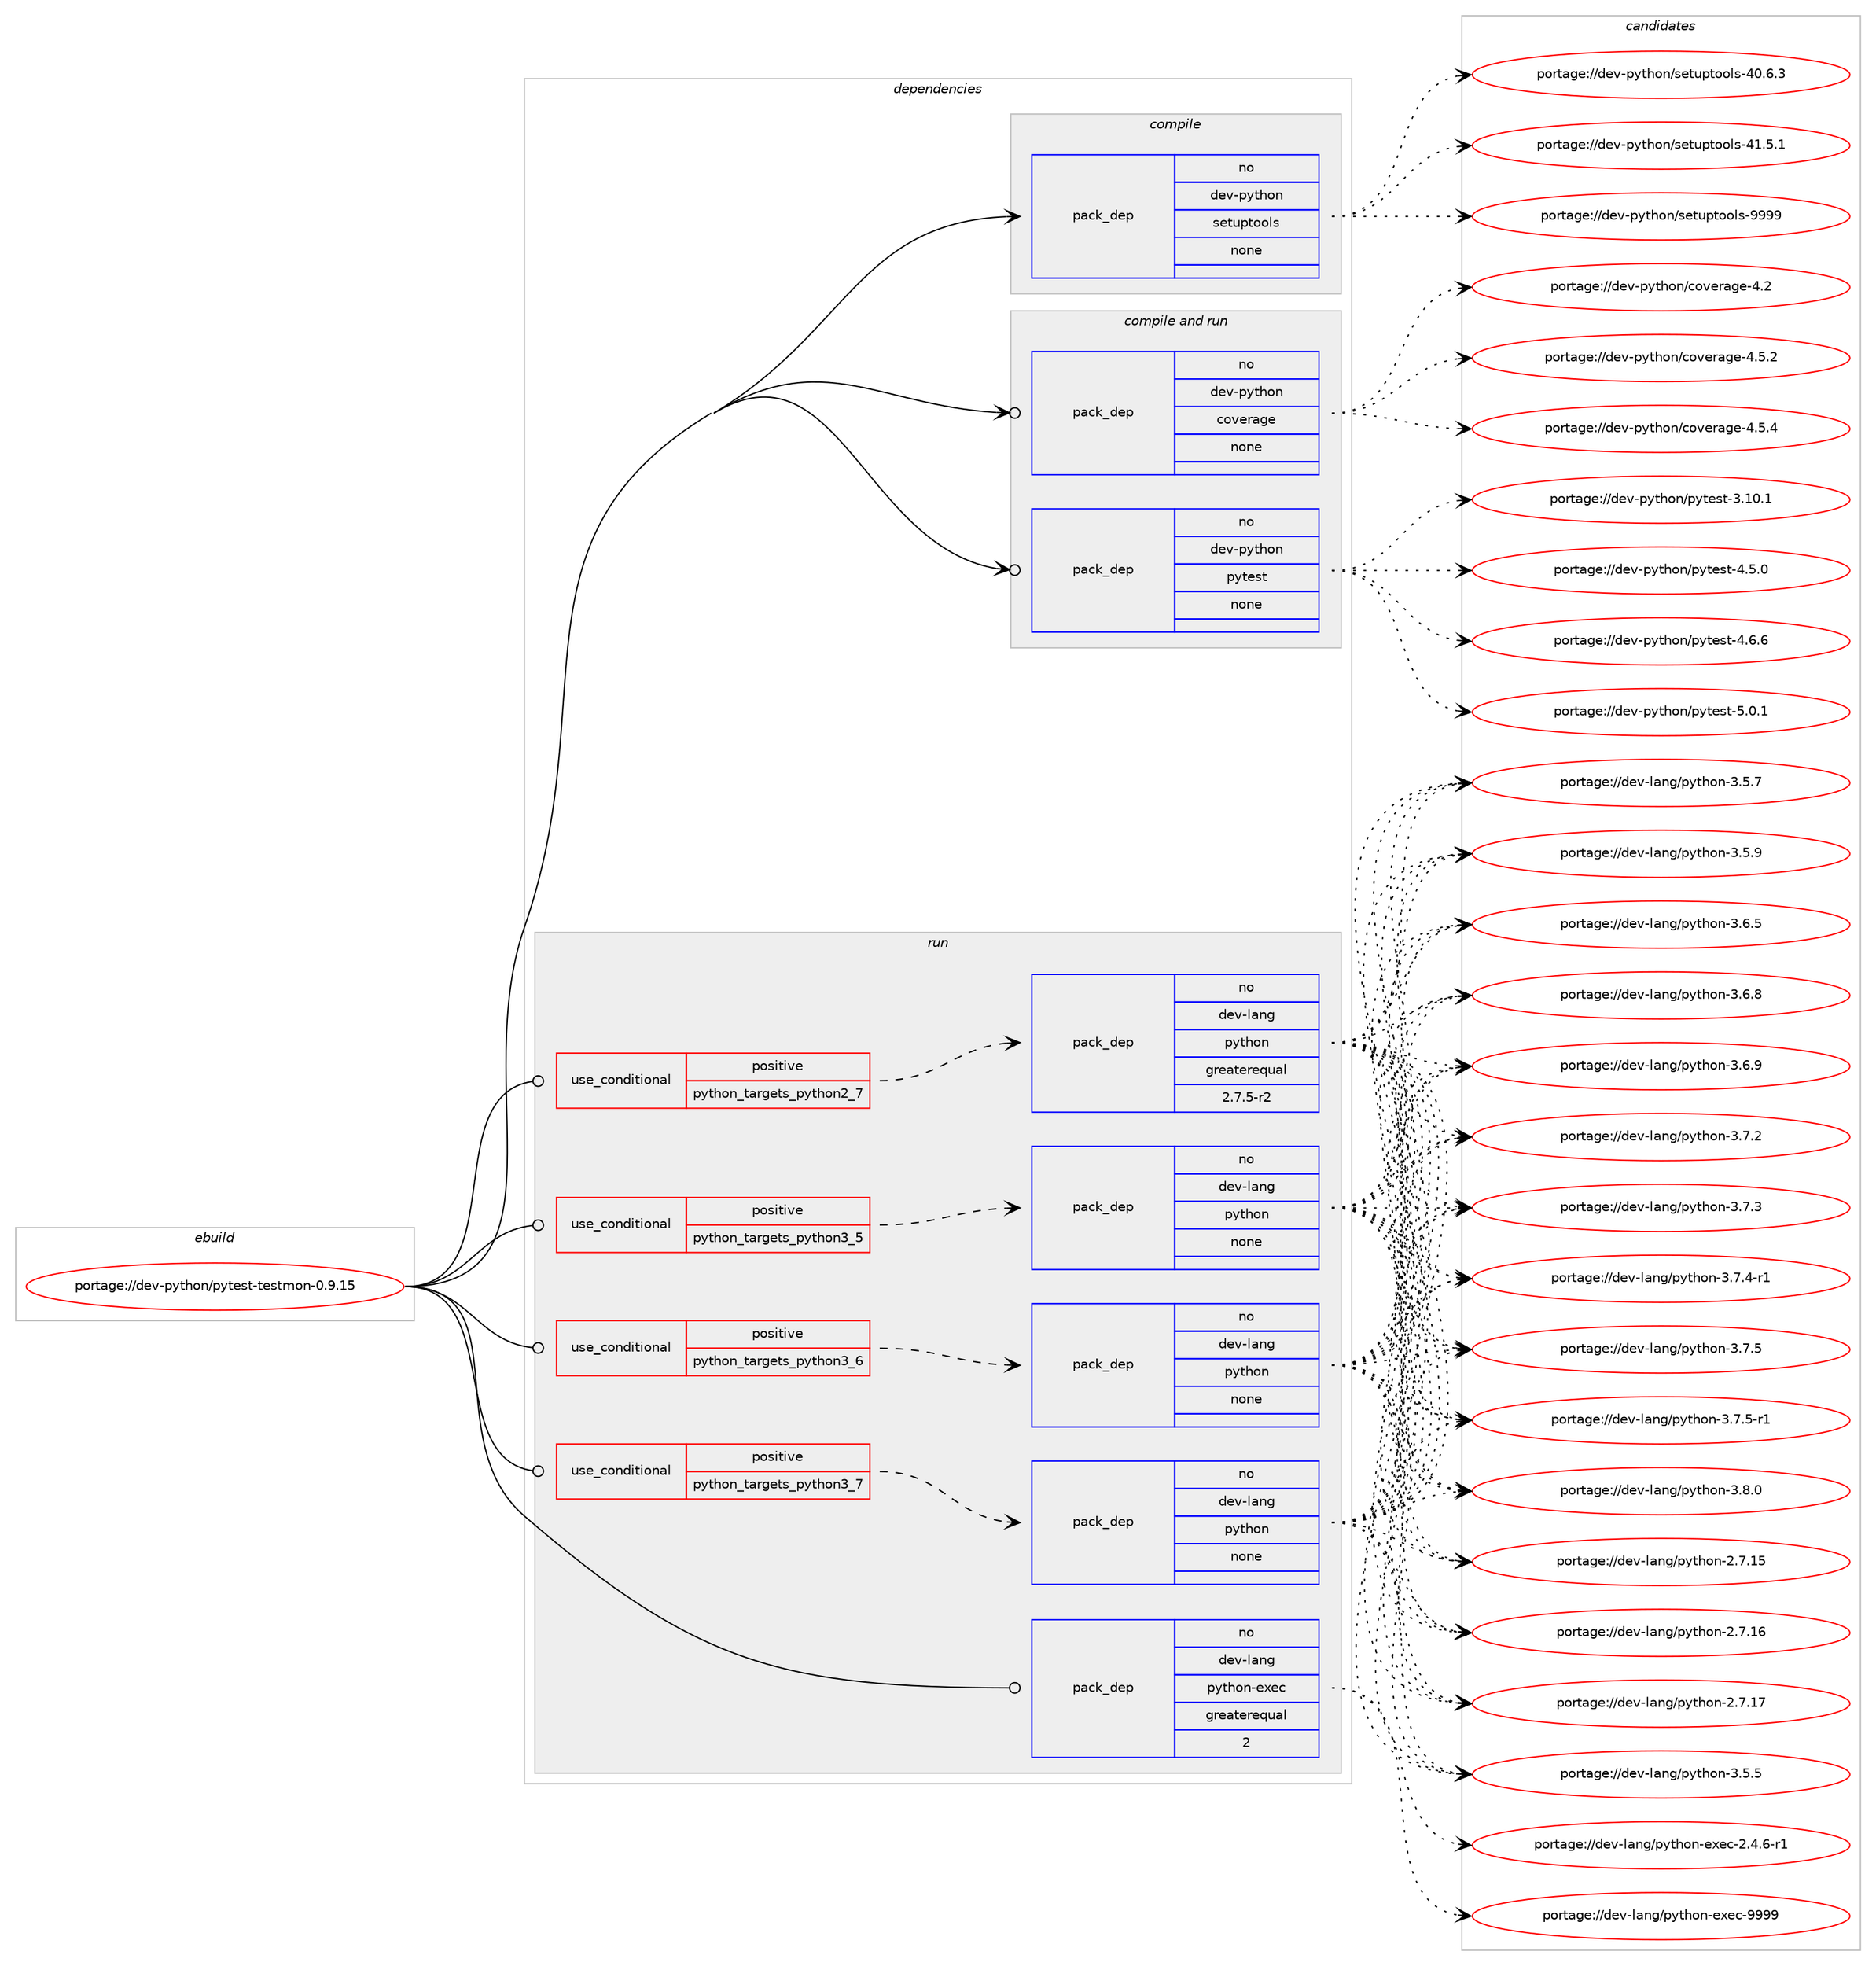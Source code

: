 digraph prolog {

# *************
# Graph options
# *************

newrank=true;
concentrate=true;
compound=true;
graph [rankdir=LR,fontname=Helvetica,fontsize=10,ranksep=1.5];#, ranksep=2.5, nodesep=0.2];
edge  [arrowhead=vee];
node  [fontname=Helvetica,fontsize=10];

# **********
# The ebuild
# **********

subgraph cluster_leftcol {
color=gray;
rank=same;
label=<<i>ebuild</i>>;
id [label="portage://dev-python/pytest-testmon-0.9.15", color=red, width=4, href="../dev-python/pytest-testmon-0.9.15.svg"];
}

# ****************
# The dependencies
# ****************

subgraph cluster_midcol {
color=gray;
label=<<i>dependencies</i>>;
subgraph cluster_compile {
fillcolor="#eeeeee";
style=filled;
label=<<i>compile</i>>;
subgraph pack125065 {
dependency164983 [label=<<TABLE BORDER="0" CELLBORDER="1" CELLSPACING="0" CELLPADDING="4" WIDTH="220"><TR><TD ROWSPAN="6" CELLPADDING="30">pack_dep</TD></TR><TR><TD WIDTH="110">no</TD></TR><TR><TD>dev-python</TD></TR><TR><TD>setuptools</TD></TR><TR><TD>none</TD></TR><TR><TD></TD></TR></TABLE>>, shape=none, color=blue];
}
id:e -> dependency164983:w [weight=20,style="solid",arrowhead="vee"];
}
subgraph cluster_compileandrun {
fillcolor="#eeeeee";
style=filled;
label=<<i>compile and run</i>>;
subgraph pack125066 {
dependency164984 [label=<<TABLE BORDER="0" CELLBORDER="1" CELLSPACING="0" CELLPADDING="4" WIDTH="220"><TR><TD ROWSPAN="6" CELLPADDING="30">pack_dep</TD></TR><TR><TD WIDTH="110">no</TD></TR><TR><TD>dev-python</TD></TR><TR><TD>coverage</TD></TR><TR><TD>none</TD></TR><TR><TD></TD></TR></TABLE>>, shape=none, color=blue];
}
id:e -> dependency164984:w [weight=20,style="solid",arrowhead="odotvee"];
subgraph pack125067 {
dependency164985 [label=<<TABLE BORDER="0" CELLBORDER="1" CELLSPACING="0" CELLPADDING="4" WIDTH="220"><TR><TD ROWSPAN="6" CELLPADDING="30">pack_dep</TD></TR><TR><TD WIDTH="110">no</TD></TR><TR><TD>dev-python</TD></TR><TR><TD>pytest</TD></TR><TR><TD>none</TD></TR><TR><TD></TD></TR></TABLE>>, shape=none, color=blue];
}
id:e -> dependency164985:w [weight=20,style="solid",arrowhead="odotvee"];
}
subgraph cluster_run {
fillcolor="#eeeeee";
style=filled;
label=<<i>run</i>>;
subgraph cond36531 {
dependency164986 [label=<<TABLE BORDER="0" CELLBORDER="1" CELLSPACING="0" CELLPADDING="4"><TR><TD ROWSPAN="3" CELLPADDING="10">use_conditional</TD></TR><TR><TD>positive</TD></TR><TR><TD>python_targets_python2_7</TD></TR></TABLE>>, shape=none, color=red];
subgraph pack125068 {
dependency164987 [label=<<TABLE BORDER="0" CELLBORDER="1" CELLSPACING="0" CELLPADDING="4" WIDTH="220"><TR><TD ROWSPAN="6" CELLPADDING="30">pack_dep</TD></TR><TR><TD WIDTH="110">no</TD></TR><TR><TD>dev-lang</TD></TR><TR><TD>python</TD></TR><TR><TD>greaterequal</TD></TR><TR><TD>2.7.5-r2</TD></TR></TABLE>>, shape=none, color=blue];
}
dependency164986:e -> dependency164987:w [weight=20,style="dashed",arrowhead="vee"];
}
id:e -> dependency164986:w [weight=20,style="solid",arrowhead="odot"];
subgraph cond36532 {
dependency164988 [label=<<TABLE BORDER="0" CELLBORDER="1" CELLSPACING="0" CELLPADDING="4"><TR><TD ROWSPAN="3" CELLPADDING="10">use_conditional</TD></TR><TR><TD>positive</TD></TR><TR><TD>python_targets_python3_5</TD></TR></TABLE>>, shape=none, color=red];
subgraph pack125069 {
dependency164989 [label=<<TABLE BORDER="0" CELLBORDER="1" CELLSPACING="0" CELLPADDING="4" WIDTH="220"><TR><TD ROWSPAN="6" CELLPADDING="30">pack_dep</TD></TR><TR><TD WIDTH="110">no</TD></TR><TR><TD>dev-lang</TD></TR><TR><TD>python</TD></TR><TR><TD>none</TD></TR><TR><TD></TD></TR></TABLE>>, shape=none, color=blue];
}
dependency164988:e -> dependency164989:w [weight=20,style="dashed",arrowhead="vee"];
}
id:e -> dependency164988:w [weight=20,style="solid",arrowhead="odot"];
subgraph cond36533 {
dependency164990 [label=<<TABLE BORDER="0" CELLBORDER="1" CELLSPACING="0" CELLPADDING="4"><TR><TD ROWSPAN="3" CELLPADDING="10">use_conditional</TD></TR><TR><TD>positive</TD></TR><TR><TD>python_targets_python3_6</TD></TR></TABLE>>, shape=none, color=red];
subgraph pack125070 {
dependency164991 [label=<<TABLE BORDER="0" CELLBORDER="1" CELLSPACING="0" CELLPADDING="4" WIDTH="220"><TR><TD ROWSPAN="6" CELLPADDING="30">pack_dep</TD></TR><TR><TD WIDTH="110">no</TD></TR><TR><TD>dev-lang</TD></TR><TR><TD>python</TD></TR><TR><TD>none</TD></TR><TR><TD></TD></TR></TABLE>>, shape=none, color=blue];
}
dependency164990:e -> dependency164991:w [weight=20,style="dashed",arrowhead="vee"];
}
id:e -> dependency164990:w [weight=20,style="solid",arrowhead="odot"];
subgraph cond36534 {
dependency164992 [label=<<TABLE BORDER="0" CELLBORDER="1" CELLSPACING="0" CELLPADDING="4"><TR><TD ROWSPAN="3" CELLPADDING="10">use_conditional</TD></TR><TR><TD>positive</TD></TR><TR><TD>python_targets_python3_7</TD></TR></TABLE>>, shape=none, color=red];
subgraph pack125071 {
dependency164993 [label=<<TABLE BORDER="0" CELLBORDER="1" CELLSPACING="0" CELLPADDING="4" WIDTH="220"><TR><TD ROWSPAN="6" CELLPADDING="30">pack_dep</TD></TR><TR><TD WIDTH="110">no</TD></TR><TR><TD>dev-lang</TD></TR><TR><TD>python</TD></TR><TR><TD>none</TD></TR><TR><TD></TD></TR></TABLE>>, shape=none, color=blue];
}
dependency164992:e -> dependency164993:w [weight=20,style="dashed",arrowhead="vee"];
}
id:e -> dependency164992:w [weight=20,style="solid",arrowhead="odot"];
subgraph pack125072 {
dependency164994 [label=<<TABLE BORDER="0" CELLBORDER="1" CELLSPACING="0" CELLPADDING="4" WIDTH="220"><TR><TD ROWSPAN="6" CELLPADDING="30">pack_dep</TD></TR><TR><TD WIDTH="110">no</TD></TR><TR><TD>dev-lang</TD></TR><TR><TD>python-exec</TD></TR><TR><TD>greaterequal</TD></TR><TR><TD>2</TD></TR></TABLE>>, shape=none, color=blue];
}
id:e -> dependency164994:w [weight=20,style="solid",arrowhead="odot"];
}
}

# **************
# The candidates
# **************

subgraph cluster_choices {
rank=same;
color=gray;
label=<<i>candidates</i>>;

subgraph choice125065 {
color=black;
nodesep=1;
choiceportage100101118451121211161041111104711510111611711211611111110811545524846544651 [label="portage://dev-python/setuptools-40.6.3", color=red, width=4,href="../dev-python/setuptools-40.6.3.svg"];
choiceportage100101118451121211161041111104711510111611711211611111110811545524946534649 [label="portage://dev-python/setuptools-41.5.1", color=red, width=4,href="../dev-python/setuptools-41.5.1.svg"];
choiceportage10010111845112121116104111110471151011161171121161111111081154557575757 [label="portage://dev-python/setuptools-9999", color=red, width=4,href="../dev-python/setuptools-9999.svg"];
dependency164983:e -> choiceportage100101118451121211161041111104711510111611711211611111110811545524846544651:w [style=dotted,weight="100"];
dependency164983:e -> choiceportage100101118451121211161041111104711510111611711211611111110811545524946534649:w [style=dotted,weight="100"];
dependency164983:e -> choiceportage10010111845112121116104111110471151011161171121161111111081154557575757:w [style=dotted,weight="100"];
}
subgraph choice125066 {
color=black;
nodesep=1;
choiceportage1001011184511212111610411111047991111181011149710310145524650 [label="portage://dev-python/coverage-4.2", color=red, width=4,href="../dev-python/coverage-4.2.svg"];
choiceportage10010111845112121116104111110479911111810111497103101455246534650 [label="portage://dev-python/coverage-4.5.2", color=red, width=4,href="../dev-python/coverage-4.5.2.svg"];
choiceportage10010111845112121116104111110479911111810111497103101455246534652 [label="portage://dev-python/coverage-4.5.4", color=red, width=4,href="../dev-python/coverage-4.5.4.svg"];
dependency164984:e -> choiceportage1001011184511212111610411111047991111181011149710310145524650:w [style=dotted,weight="100"];
dependency164984:e -> choiceportage10010111845112121116104111110479911111810111497103101455246534650:w [style=dotted,weight="100"];
dependency164984:e -> choiceportage10010111845112121116104111110479911111810111497103101455246534652:w [style=dotted,weight="100"];
}
subgraph choice125067 {
color=black;
nodesep=1;
choiceportage100101118451121211161041111104711212111610111511645514649484649 [label="portage://dev-python/pytest-3.10.1", color=red, width=4,href="../dev-python/pytest-3.10.1.svg"];
choiceportage1001011184511212111610411111047112121116101115116455246534648 [label="portage://dev-python/pytest-4.5.0", color=red, width=4,href="../dev-python/pytest-4.5.0.svg"];
choiceportage1001011184511212111610411111047112121116101115116455246544654 [label="portage://dev-python/pytest-4.6.6", color=red, width=4,href="../dev-python/pytest-4.6.6.svg"];
choiceportage1001011184511212111610411111047112121116101115116455346484649 [label="portage://dev-python/pytest-5.0.1", color=red, width=4,href="../dev-python/pytest-5.0.1.svg"];
dependency164985:e -> choiceportage100101118451121211161041111104711212111610111511645514649484649:w [style=dotted,weight="100"];
dependency164985:e -> choiceportage1001011184511212111610411111047112121116101115116455246534648:w [style=dotted,weight="100"];
dependency164985:e -> choiceportage1001011184511212111610411111047112121116101115116455246544654:w [style=dotted,weight="100"];
dependency164985:e -> choiceportage1001011184511212111610411111047112121116101115116455346484649:w [style=dotted,weight="100"];
}
subgraph choice125068 {
color=black;
nodesep=1;
choiceportage10010111845108971101034711212111610411111045504655464953 [label="portage://dev-lang/python-2.7.15", color=red, width=4,href="../dev-lang/python-2.7.15.svg"];
choiceportage10010111845108971101034711212111610411111045504655464954 [label="portage://dev-lang/python-2.7.16", color=red, width=4,href="../dev-lang/python-2.7.16.svg"];
choiceportage10010111845108971101034711212111610411111045504655464955 [label="portage://dev-lang/python-2.7.17", color=red, width=4,href="../dev-lang/python-2.7.17.svg"];
choiceportage100101118451089711010347112121116104111110455146534653 [label="portage://dev-lang/python-3.5.5", color=red, width=4,href="../dev-lang/python-3.5.5.svg"];
choiceportage100101118451089711010347112121116104111110455146534655 [label="portage://dev-lang/python-3.5.7", color=red, width=4,href="../dev-lang/python-3.5.7.svg"];
choiceportage100101118451089711010347112121116104111110455146534657 [label="portage://dev-lang/python-3.5.9", color=red, width=4,href="../dev-lang/python-3.5.9.svg"];
choiceportage100101118451089711010347112121116104111110455146544653 [label="portage://dev-lang/python-3.6.5", color=red, width=4,href="../dev-lang/python-3.6.5.svg"];
choiceportage100101118451089711010347112121116104111110455146544656 [label="portage://dev-lang/python-3.6.8", color=red, width=4,href="../dev-lang/python-3.6.8.svg"];
choiceportage100101118451089711010347112121116104111110455146544657 [label="portage://dev-lang/python-3.6.9", color=red, width=4,href="../dev-lang/python-3.6.9.svg"];
choiceportage100101118451089711010347112121116104111110455146554650 [label="portage://dev-lang/python-3.7.2", color=red, width=4,href="../dev-lang/python-3.7.2.svg"];
choiceportage100101118451089711010347112121116104111110455146554651 [label="portage://dev-lang/python-3.7.3", color=red, width=4,href="../dev-lang/python-3.7.3.svg"];
choiceportage1001011184510897110103471121211161041111104551465546524511449 [label="portage://dev-lang/python-3.7.4-r1", color=red, width=4,href="../dev-lang/python-3.7.4-r1.svg"];
choiceportage100101118451089711010347112121116104111110455146554653 [label="portage://dev-lang/python-3.7.5", color=red, width=4,href="../dev-lang/python-3.7.5.svg"];
choiceportage1001011184510897110103471121211161041111104551465546534511449 [label="portage://dev-lang/python-3.7.5-r1", color=red, width=4,href="../dev-lang/python-3.7.5-r1.svg"];
choiceportage100101118451089711010347112121116104111110455146564648 [label="portage://dev-lang/python-3.8.0", color=red, width=4,href="../dev-lang/python-3.8.0.svg"];
dependency164987:e -> choiceportage10010111845108971101034711212111610411111045504655464953:w [style=dotted,weight="100"];
dependency164987:e -> choiceportage10010111845108971101034711212111610411111045504655464954:w [style=dotted,weight="100"];
dependency164987:e -> choiceportage10010111845108971101034711212111610411111045504655464955:w [style=dotted,weight="100"];
dependency164987:e -> choiceportage100101118451089711010347112121116104111110455146534653:w [style=dotted,weight="100"];
dependency164987:e -> choiceportage100101118451089711010347112121116104111110455146534655:w [style=dotted,weight="100"];
dependency164987:e -> choiceportage100101118451089711010347112121116104111110455146534657:w [style=dotted,weight="100"];
dependency164987:e -> choiceportage100101118451089711010347112121116104111110455146544653:w [style=dotted,weight="100"];
dependency164987:e -> choiceportage100101118451089711010347112121116104111110455146544656:w [style=dotted,weight="100"];
dependency164987:e -> choiceportage100101118451089711010347112121116104111110455146544657:w [style=dotted,weight="100"];
dependency164987:e -> choiceportage100101118451089711010347112121116104111110455146554650:w [style=dotted,weight="100"];
dependency164987:e -> choiceportage100101118451089711010347112121116104111110455146554651:w [style=dotted,weight="100"];
dependency164987:e -> choiceportage1001011184510897110103471121211161041111104551465546524511449:w [style=dotted,weight="100"];
dependency164987:e -> choiceportage100101118451089711010347112121116104111110455146554653:w [style=dotted,weight="100"];
dependency164987:e -> choiceportage1001011184510897110103471121211161041111104551465546534511449:w [style=dotted,weight="100"];
dependency164987:e -> choiceportage100101118451089711010347112121116104111110455146564648:w [style=dotted,weight="100"];
}
subgraph choice125069 {
color=black;
nodesep=1;
choiceportage10010111845108971101034711212111610411111045504655464953 [label="portage://dev-lang/python-2.7.15", color=red, width=4,href="../dev-lang/python-2.7.15.svg"];
choiceportage10010111845108971101034711212111610411111045504655464954 [label="portage://dev-lang/python-2.7.16", color=red, width=4,href="../dev-lang/python-2.7.16.svg"];
choiceportage10010111845108971101034711212111610411111045504655464955 [label="portage://dev-lang/python-2.7.17", color=red, width=4,href="../dev-lang/python-2.7.17.svg"];
choiceportage100101118451089711010347112121116104111110455146534653 [label="portage://dev-lang/python-3.5.5", color=red, width=4,href="../dev-lang/python-3.5.5.svg"];
choiceportage100101118451089711010347112121116104111110455146534655 [label="portage://dev-lang/python-3.5.7", color=red, width=4,href="../dev-lang/python-3.5.7.svg"];
choiceportage100101118451089711010347112121116104111110455146534657 [label="portage://dev-lang/python-3.5.9", color=red, width=4,href="../dev-lang/python-3.5.9.svg"];
choiceportage100101118451089711010347112121116104111110455146544653 [label="portage://dev-lang/python-3.6.5", color=red, width=4,href="../dev-lang/python-3.6.5.svg"];
choiceportage100101118451089711010347112121116104111110455146544656 [label="portage://dev-lang/python-3.6.8", color=red, width=4,href="../dev-lang/python-3.6.8.svg"];
choiceportage100101118451089711010347112121116104111110455146544657 [label="portage://dev-lang/python-3.6.9", color=red, width=4,href="../dev-lang/python-3.6.9.svg"];
choiceportage100101118451089711010347112121116104111110455146554650 [label="portage://dev-lang/python-3.7.2", color=red, width=4,href="../dev-lang/python-3.7.2.svg"];
choiceportage100101118451089711010347112121116104111110455146554651 [label="portage://dev-lang/python-3.7.3", color=red, width=4,href="../dev-lang/python-3.7.3.svg"];
choiceportage1001011184510897110103471121211161041111104551465546524511449 [label="portage://dev-lang/python-3.7.4-r1", color=red, width=4,href="../dev-lang/python-3.7.4-r1.svg"];
choiceportage100101118451089711010347112121116104111110455146554653 [label="portage://dev-lang/python-3.7.5", color=red, width=4,href="../dev-lang/python-3.7.5.svg"];
choiceportage1001011184510897110103471121211161041111104551465546534511449 [label="portage://dev-lang/python-3.7.5-r1", color=red, width=4,href="../dev-lang/python-3.7.5-r1.svg"];
choiceportage100101118451089711010347112121116104111110455146564648 [label="portage://dev-lang/python-3.8.0", color=red, width=4,href="../dev-lang/python-3.8.0.svg"];
dependency164989:e -> choiceportage10010111845108971101034711212111610411111045504655464953:w [style=dotted,weight="100"];
dependency164989:e -> choiceportage10010111845108971101034711212111610411111045504655464954:w [style=dotted,weight="100"];
dependency164989:e -> choiceportage10010111845108971101034711212111610411111045504655464955:w [style=dotted,weight="100"];
dependency164989:e -> choiceportage100101118451089711010347112121116104111110455146534653:w [style=dotted,weight="100"];
dependency164989:e -> choiceportage100101118451089711010347112121116104111110455146534655:w [style=dotted,weight="100"];
dependency164989:e -> choiceportage100101118451089711010347112121116104111110455146534657:w [style=dotted,weight="100"];
dependency164989:e -> choiceportage100101118451089711010347112121116104111110455146544653:w [style=dotted,weight="100"];
dependency164989:e -> choiceportage100101118451089711010347112121116104111110455146544656:w [style=dotted,weight="100"];
dependency164989:e -> choiceportage100101118451089711010347112121116104111110455146544657:w [style=dotted,weight="100"];
dependency164989:e -> choiceportage100101118451089711010347112121116104111110455146554650:w [style=dotted,weight="100"];
dependency164989:e -> choiceportage100101118451089711010347112121116104111110455146554651:w [style=dotted,weight="100"];
dependency164989:e -> choiceportage1001011184510897110103471121211161041111104551465546524511449:w [style=dotted,weight="100"];
dependency164989:e -> choiceportage100101118451089711010347112121116104111110455146554653:w [style=dotted,weight="100"];
dependency164989:e -> choiceportage1001011184510897110103471121211161041111104551465546534511449:w [style=dotted,weight="100"];
dependency164989:e -> choiceportage100101118451089711010347112121116104111110455146564648:w [style=dotted,weight="100"];
}
subgraph choice125070 {
color=black;
nodesep=1;
choiceportage10010111845108971101034711212111610411111045504655464953 [label="portage://dev-lang/python-2.7.15", color=red, width=4,href="../dev-lang/python-2.7.15.svg"];
choiceportage10010111845108971101034711212111610411111045504655464954 [label="portage://dev-lang/python-2.7.16", color=red, width=4,href="../dev-lang/python-2.7.16.svg"];
choiceportage10010111845108971101034711212111610411111045504655464955 [label="portage://dev-lang/python-2.7.17", color=red, width=4,href="../dev-lang/python-2.7.17.svg"];
choiceportage100101118451089711010347112121116104111110455146534653 [label="portage://dev-lang/python-3.5.5", color=red, width=4,href="../dev-lang/python-3.5.5.svg"];
choiceportage100101118451089711010347112121116104111110455146534655 [label="portage://dev-lang/python-3.5.7", color=red, width=4,href="../dev-lang/python-3.5.7.svg"];
choiceportage100101118451089711010347112121116104111110455146534657 [label="portage://dev-lang/python-3.5.9", color=red, width=4,href="../dev-lang/python-3.5.9.svg"];
choiceportage100101118451089711010347112121116104111110455146544653 [label="portage://dev-lang/python-3.6.5", color=red, width=4,href="../dev-lang/python-3.6.5.svg"];
choiceportage100101118451089711010347112121116104111110455146544656 [label="portage://dev-lang/python-3.6.8", color=red, width=4,href="../dev-lang/python-3.6.8.svg"];
choiceportage100101118451089711010347112121116104111110455146544657 [label="portage://dev-lang/python-3.6.9", color=red, width=4,href="../dev-lang/python-3.6.9.svg"];
choiceportage100101118451089711010347112121116104111110455146554650 [label="portage://dev-lang/python-3.7.2", color=red, width=4,href="../dev-lang/python-3.7.2.svg"];
choiceportage100101118451089711010347112121116104111110455146554651 [label="portage://dev-lang/python-3.7.3", color=red, width=4,href="../dev-lang/python-3.7.3.svg"];
choiceportage1001011184510897110103471121211161041111104551465546524511449 [label="portage://dev-lang/python-3.7.4-r1", color=red, width=4,href="../dev-lang/python-3.7.4-r1.svg"];
choiceportage100101118451089711010347112121116104111110455146554653 [label="portage://dev-lang/python-3.7.5", color=red, width=4,href="../dev-lang/python-3.7.5.svg"];
choiceportage1001011184510897110103471121211161041111104551465546534511449 [label="portage://dev-lang/python-3.7.5-r1", color=red, width=4,href="../dev-lang/python-3.7.5-r1.svg"];
choiceportage100101118451089711010347112121116104111110455146564648 [label="portage://dev-lang/python-3.8.0", color=red, width=4,href="../dev-lang/python-3.8.0.svg"];
dependency164991:e -> choiceportage10010111845108971101034711212111610411111045504655464953:w [style=dotted,weight="100"];
dependency164991:e -> choiceportage10010111845108971101034711212111610411111045504655464954:w [style=dotted,weight="100"];
dependency164991:e -> choiceportage10010111845108971101034711212111610411111045504655464955:w [style=dotted,weight="100"];
dependency164991:e -> choiceportage100101118451089711010347112121116104111110455146534653:w [style=dotted,weight="100"];
dependency164991:e -> choiceportage100101118451089711010347112121116104111110455146534655:w [style=dotted,weight="100"];
dependency164991:e -> choiceportage100101118451089711010347112121116104111110455146534657:w [style=dotted,weight="100"];
dependency164991:e -> choiceportage100101118451089711010347112121116104111110455146544653:w [style=dotted,weight="100"];
dependency164991:e -> choiceportage100101118451089711010347112121116104111110455146544656:w [style=dotted,weight="100"];
dependency164991:e -> choiceportage100101118451089711010347112121116104111110455146544657:w [style=dotted,weight="100"];
dependency164991:e -> choiceportage100101118451089711010347112121116104111110455146554650:w [style=dotted,weight="100"];
dependency164991:e -> choiceportage100101118451089711010347112121116104111110455146554651:w [style=dotted,weight="100"];
dependency164991:e -> choiceportage1001011184510897110103471121211161041111104551465546524511449:w [style=dotted,weight="100"];
dependency164991:e -> choiceportage100101118451089711010347112121116104111110455146554653:w [style=dotted,weight="100"];
dependency164991:e -> choiceportage1001011184510897110103471121211161041111104551465546534511449:w [style=dotted,weight="100"];
dependency164991:e -> choiceportage100101118451089711010347112121116104111110455146564648:w [style=dotted,weight="100"];
}
subgraph choice125071 {
color=black;
nodesep=1;
choiceportage10010111845108971101034711212111610411111045504655464953 [label="portage://dev-lang/python-2.7.15", color=red, width=4,href="../dev-lang/python-2.7.15.svg"];
choiceportage10010111845108971101034711212111610411111045504655464954 [label="portage://dev-lang/python-2.7.16", color=red, width=4,href="../dev-lang/python-2.7.16.svg"];
choiceportage10010111845108971101034711212111610411111045504655464955 [label="portage://dev-lang/python-2.7.17", color=red, width=4,href="../dev-lang/python-2.7.17.svg"];
choiceportage100101118451089711010347112121116104111110455146534653 [label="portage://dev-lang/python-3.5.5", color=red, width=4,href="../dev-lang/python-3.5.5.svg"];
choiceportage100101118451089711010347112121116104111110455146534655 [label="portage://dev-lang/python-3.5.7", color=red, width=4,href="../dev-lang/python-3.5.7.svg"];
choiceportage100101118451089711010347112121116104111110455146534657 [label="portage://dev-lang/python-3.5.9", color=red, width=4,href="../dev-lang/python-3.5.9.svg"];
choiceportage100101118451089711010347112121116104111110455146544653 [label="portage://dev-lang/python-3.6.5", color=red, width=4,href="../dev-lang/python-3.6.5.svg"];
choiceportage100101118451089711010347112121116104111110455146544656 [label="portage://dev-lang/python-3.6.8", color=red, width=4,href="../dev-lang/python-3.6.8.svg"];
choiceportage100101118451089711010347112121116104111110455146544657 [label="portage://dev-lang/python-3.6.9", color=red, width=4,href="../dev-lang/python-3.6.9.svg"];
choiceportage100101118451089711010347112121116104111110455146554650 [label="portage://dev-lang/python-3.7.2", color=red, width=4,href="../dev-lang/python-3.7.2.svg"];
choiceportage100101118451089711010347112121116104111110455146554651 [label="portage://dev-lang/python-3.7.3", color=red, width=4,href="../dev-lang/python-3.7.3.svg"];
choiceportage1001011184510897110103471121211161041111104551465546524511449 [label="portage://dev-lang/python-3.7.4-r1", color=red, width=4,href="../dev-lang/python-3.7.4-r1.svg"];
choiceportage100101118451089711010347112121116104111110455146554653 [label="portage://dev-lang/python-3.7.5", color=red, width=4,href="../dev-lang/python-3.7.5.svg"];
choiceportage1001011184510897110103471121211161041111104551465546534511449 [label="portage://dev-lang/python-3.7.5-r1", color=red, width=4,href="../dev-lang/python-3.7.5-r1.svg"];
choiceportage100101118451089711010347112121116104111110455146564648 [label="portage://dev-lang/python-3.8.0", color=red, width=4,href="../dev-lang/python-3.8.0.svg"];
dependency164993:e -> choiceportage10010111845108971101034711212111610411111045504655464953:w [style=dotted,weight="100"];
dependency164993:e -> choiceportage10010111845108971101034711212111610411111045504655464954:w [style=dotted,weight="100"];
dependency164993:e -> choiceportage10010111845108971101034711212111610411111045504655464955:w [style=dotted,weight="100"];
dependency164993:e -> choiceportage100101118451089711010347112121116104111110455146534653:w [style=dotted,weight="100"];
dependency164993:e -> choiceportage100101118451089711010347112121116104111110455146534655:w [style=dotted,weight="100"];
dependency164993:e -> choiceportage100101118451089711010347112121116104111110455146534657:w [style=dotted,weight="100"];
dependency164993:e -> choiceportage100101118451089711010347112121116104111110455146544653:w [style=dotted,weight="100"];
dependency164993:e -> choiceportage100101118451089711010347112121116104111110455146544656:w [style=dotted,weight="100"];
dependency164993:e -> choiceportage100101118451089711010347112121116104111110455146544657:w [style=dotted,weight="100"];
dependency164993:e -> choiceportage100101118451089711010347112121116104111110455146554650:w [style=dotted,weight="100"];
dependency164993:e -> choiceportage100101118451089711010347112121116104111110455146554651:w [style=dotted,weight="100"];
dependency164993:e -> choiceportage1001011184510897110103471121211161041111104551465546524511449:w [style=dotted,weight="100"];
dependency164993:e -> choiceportage100101118451089711010347112121116104111110455146554653:w [style=dotted,weight="100"];
dependency164993:e -> choiceportage1001011184510897110103471121211161041111104551465546534511449:w [style=dotted,weight="100"];
dependency164993:e -> choiceportage100101118451089711010347112121116104111110455146564648:w [style=dotted,weight="100"];
}
subgraph choice125072 {
color=black;
nodesep=1;
choiceportage10010111845108971101034711212111610411111045101120101994550465246544511449 [label="portage://dev-lang/python-exec-2.4.6-r1", color=red, width=4,href="../dev-lang/python-exec-2.4.6-r1.svg"];
choiceportage10010111845108971101034711212111610411111045101120101994557575757 [label="portage://dev-lang/python-exec-9999", color=red, width=4,href="../dev-lang/python-exec-9999.svg"];
dependency164994:e -> choiceportage10010111845108971101034711212111610411111045101120101994550465246544511449:w [style=dotted,weight="100"];
dependency164994:e -> choiceportage10010111845108971101034711212111610411111045101120101994557575757:w [style=dotted,weight="100"];
}
}

}
